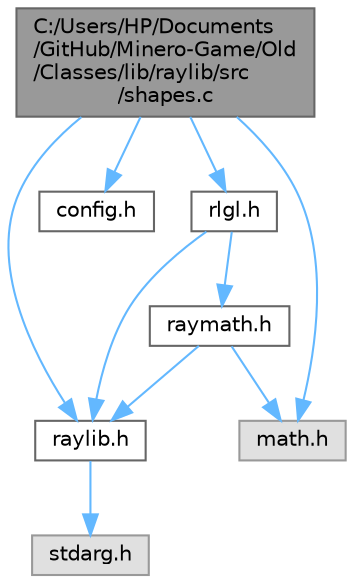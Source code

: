 digraph "C:/Users/HP/Documents/GitHub/Minero-Game/Old/Classes/lib/raylib/src/shapes.c"
{
 // LATEX_PDF_SIZE
  bgcolor="transparent";
  edge [fontname=Helvetica,fontsize=10,labelfontname=Helvetica,labelfontsize=10];
  node [fontname=Helvetica,fontsize=10,shape=box,height=0.2,width=0.4];
  Node1 [id="Node000001",label="C:/Users/HP/Documents\l/GitHub/Minero-Game/Old\l/Classes/lib/raylib/src\l/shapes.c",height=0.2,width=0.4,color="gray40", fillcolor="grey60", style="filled", fontcolor="black",tooltip=" "];
  Node1 -> Node2 [id="edge10_Node000001_Node000002",color="steelblue1",style="solid",tooltip=" "];
  Node2 [id="Node000002",label="raylib.h",height=0.2,width=0.4,color="grey40", fillcolor="white", style="filled",URL="$_old_2_classes_2lib_2raylib_2src_2raylib_8h.html",tooltip=" "];
  Node2 -> Node3 [id="edge11_Node000002_Node000003",color="steelblue1",style="solid",tooltip=" "];
  Node3 [id="Node000003",label="stdarg.h",height=0.2,width=0.4,color="grey60", fillcolor="#E0E0E0", style="filled",tooltip=" "];
  Node1 -> Node4 [id="edge12_Node000001_Node000004",color="steelblue1",style="solid",tooltip=" "];
  Node4 [id="Node000004",label="config.h",height=0.2,width=0.4,color="grey40", fillcolor="white", style="filled",URL="$_old_2_classes_2lib_2raylib_2src_2config_8h.html",tooltip=" "];
  Node1 -> Node5 [id="edge13_Node000001_Node000005",color="steelblue1",style="solid",tooltip=" "];
  Node5 [id="Node000005",label="rlgl.h",height=0.2,width=0.4,color="grey40", fillcolor="white", style="filled",URL="$_old_2_classes_2lib_2raylib_2src_2rlgl_8h.html",tooltip=" "];
  Node5 -> Node2 [id="edge14_Node000005_Node000002",color="steelblue1",style="solid",tooltip=" "];
  Node5 -> Node6 [id="edge15_Node000005_Node000006",color="steelblue1",style="solid",tooltip=" "];
  Node6 [id="Node000006",label="raymath.h",height=0.2,width=0.4,color="grey40", fillcolor="white", style="filled",URL="$_old_2_classes_2lib_2raylib_2src_2raymath_8h.html",tooltip=" "];
  Node6 -> Node2 [id="edge16_Node000006_Node000002",color="steelblue1",style="solid",tooltip=" "];
  Node6 -> Node7 [id="edge17_Node000006_Node000007",color="steelblue1",style="solid",tooltip=" "];
  Node7 [id="Node000007",label="math.h",height=0.2,width=0.4,color="grey60", fillcolor="#E0E0E0", style="filled",tooltip=" "];
  Node1 -> Node7 [id="edge18_Node000001_Node000007",color="steelblue1",style="solid",tooltip=" "];
}
